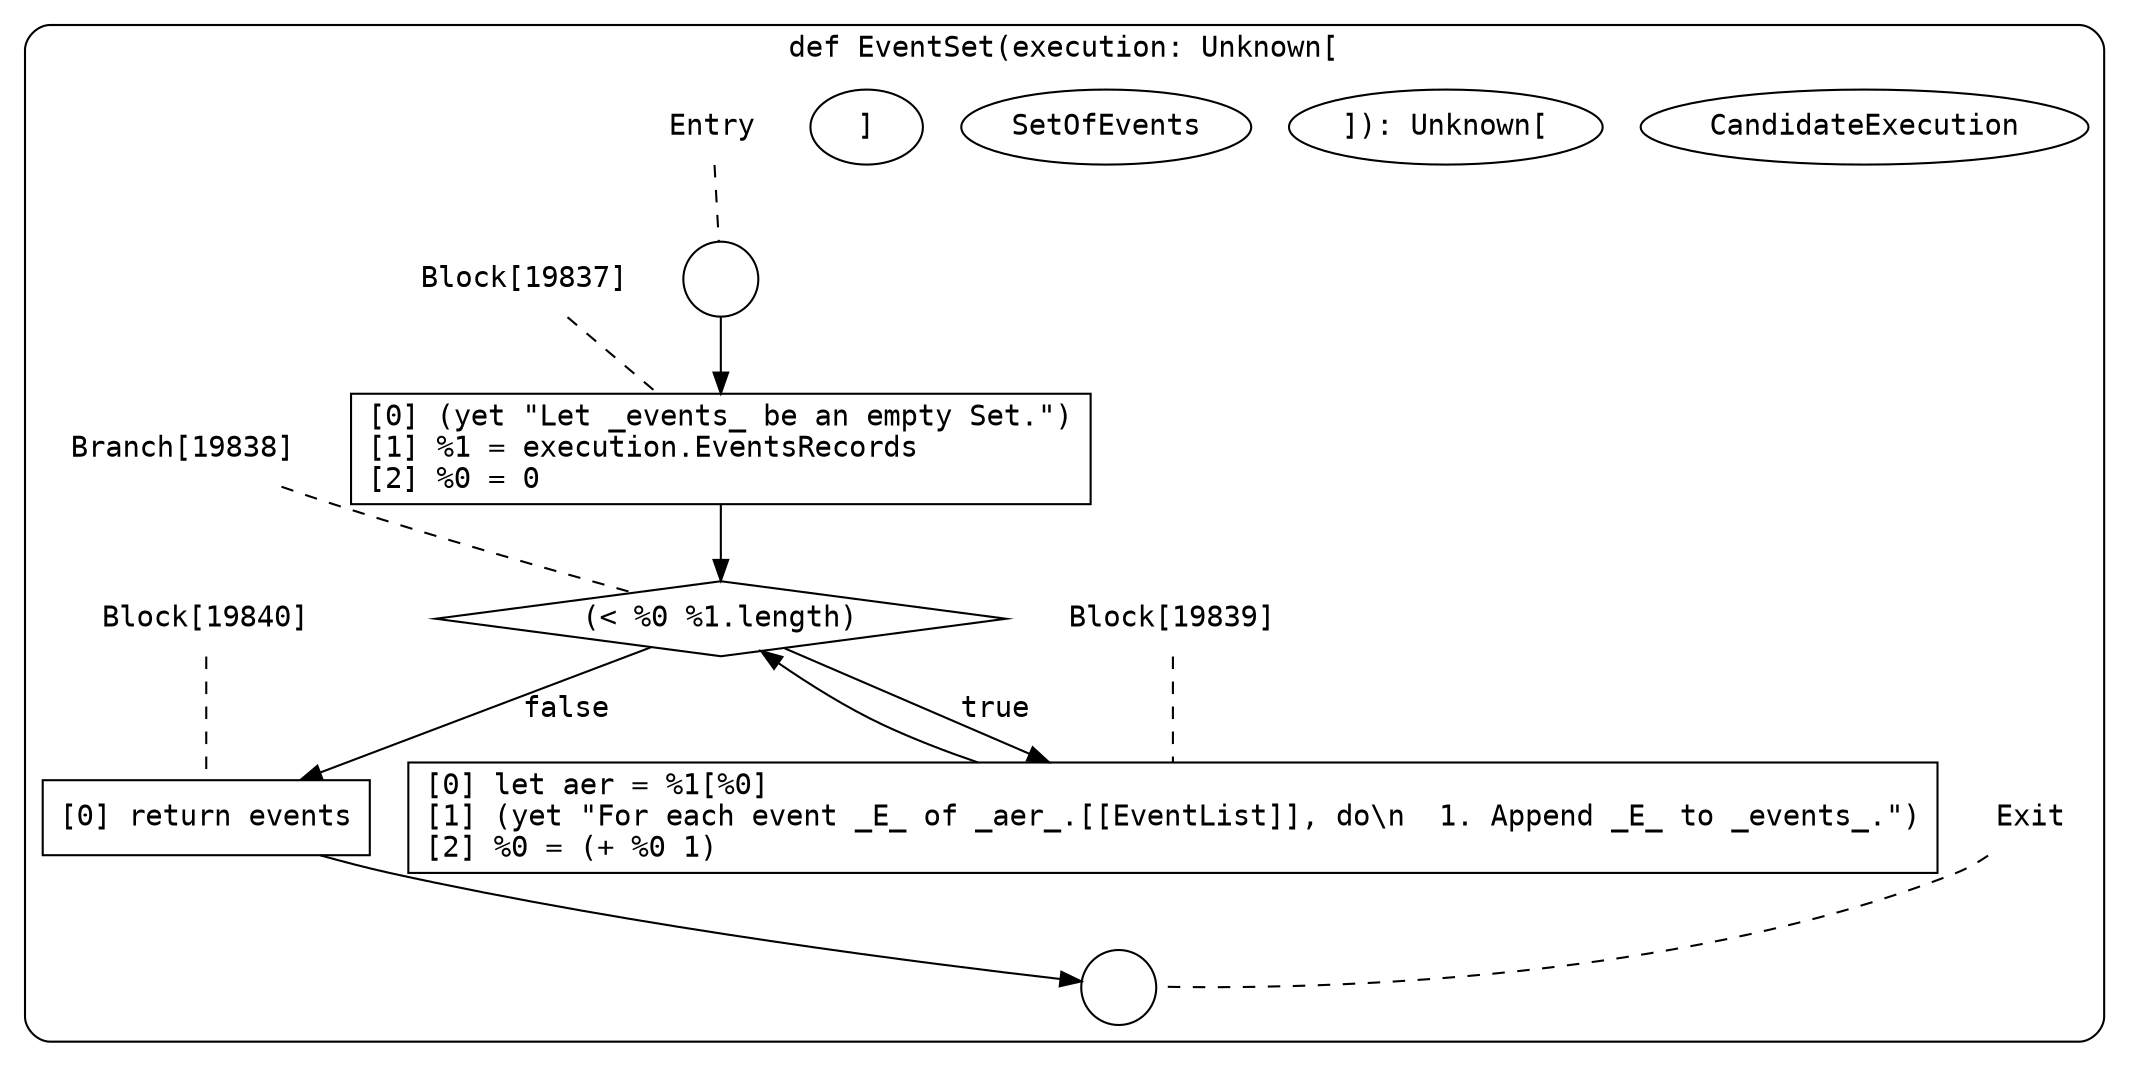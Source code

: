 digraph {
  graph [fontname = "Consolas"]
  node [fontname = "Consolas"]
  edge [fontname = "Consolas"]
  subgraph cluster2662 {
    label = "def EventSet(execution: Unknown["CandidateExecution"]): Unknown["SetOfEvents"]"
    style = rounded
    cluster2662_entry_name [shape=none, label=<<font color="black">Entry</font>>]
    cluster2662_entry_name -> cluster2662_entry [arrowhead=none, color="black", style=dashed]
    cluster2662_entry [shape=circle label=" " color="black" fillcolor="white" style=filled]
    cluster2662_entry -> node19837 [color="black"]
    cluster2662_exit_name [shape=none, label=<<font color="black">Exit</font>>]
    cluster2662_exit_name -> cluster2662_exit [arrowhead=none, color="black", style=dashed]
    cluster2662_exit [shape=circle label=" " color="black" fillcolor="white" style=filled]
    node19837_name [shape=none, label=<<font color="black">Block[19837]</font>>]
    node19837_name -> node19837 [arrowhead=none, color="black", style=dashed]
    node19837 [shape=box, label=<<font color="black">[0] (yet &quot;Let _events_ be an empty Set.&quot;)<BR ALIGN="LEFT"/>[1] %1 = execution.EventsRecords<BR ALIGN="LEFT"/>[2] %0 = 0<BR ALIGN="LEFT"/></font>> color="black" fillcolor="white", style=filled]
    node19837 -> node19838 [color="black"]
    node19838_name [shape=none, label=<<font color="black">Branch[19838]</font>>]
    node19838_name -> node19838 [arrowhead=none, color="black", style=dashed]
    node19838 [shape=diamond, label=<<font color="black">(&lt; %0 %1.length)</font>> color="black" fillcolor="white", style=filled]
    node19838 -> node19839 [label=<<font color="black">true</font>> color="black"]
    node19838 -> node19840 [label=<<font color="black">false</font>> color="black"]
    node19839_name [shape=none, label=<<font color="black">Block[19839]</font>>]
    node19839_name -> node19839 [arrowhead=none, color="black", style=dashed]
    node19839 [shape=box, label=<<font color="black">[0] let aer = %1[%0]<BR ALIGN="LEFT"/>[1] (yet &quot;For each event _E_ of _aer_.[[EventList]], do\n  1. Append _E_ to _events_.&quot;)<BR ALIGN="LEFT"/>[2] %0 = (+ %0 1)<BR ALIGN="LEFT"/></font>> color="black" fillcolor="white", style=filled]
    node19839 -> node19838 [color="black"]
    node19840_name [shape=none, label=<<font color="black">Block[19840]</font>>]
    node19840_name -> node19840 [arrowhead=none, color="black", style=dashed]
    node19840 [shape=box, label=<<font color="black">[0] return events<BR ALIGN="LEFT"/></font>> color="black" fillcolor="white", style=filled]
    node19840 -> cluster2662_exit [color="black"]
  }
}